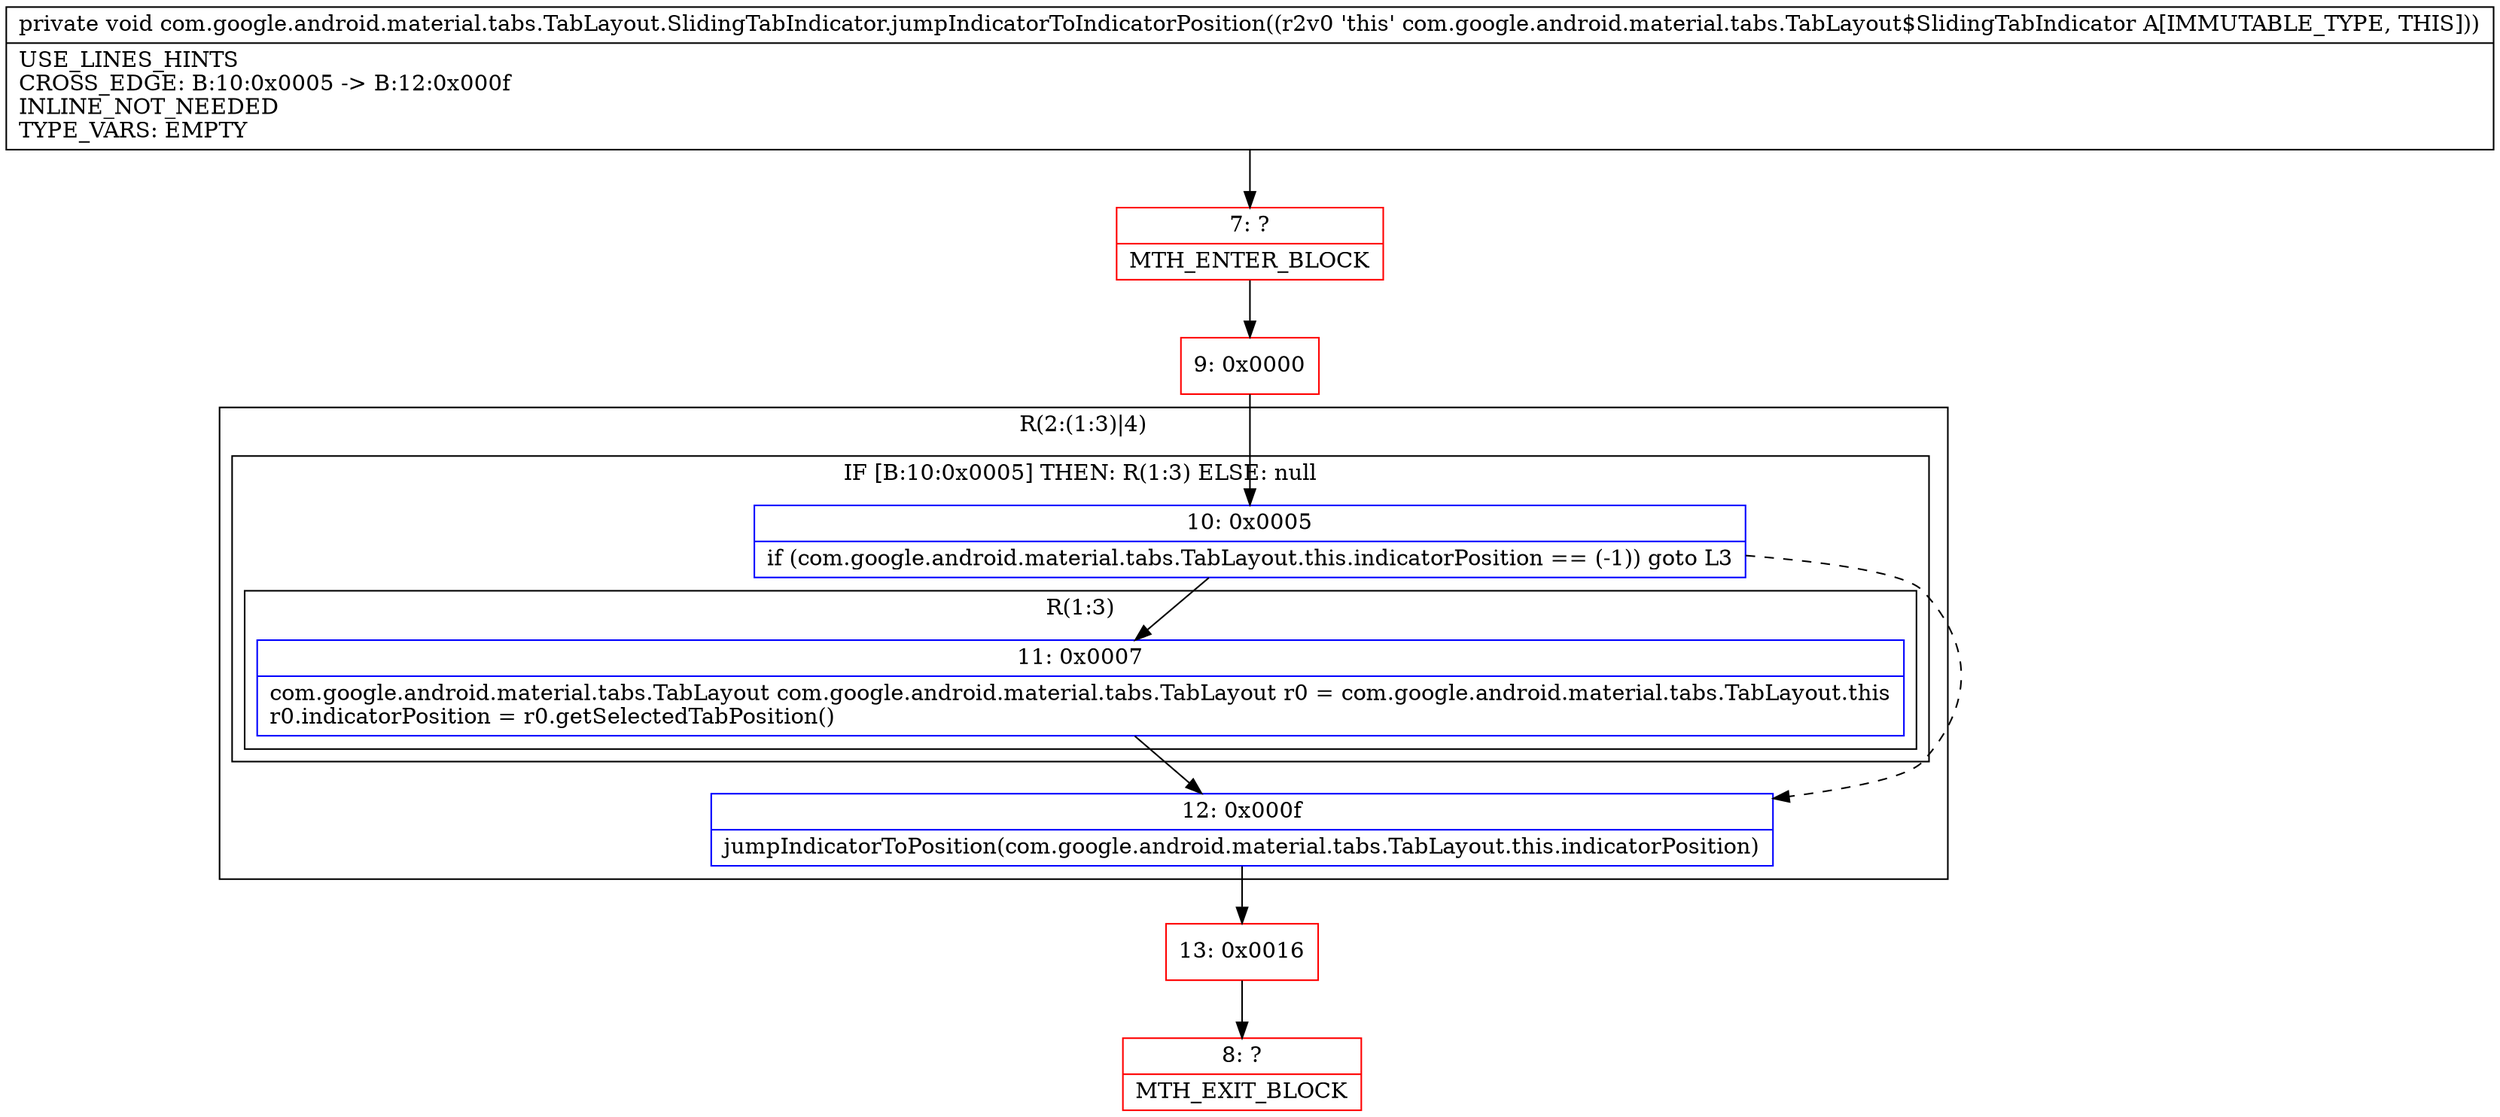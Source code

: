digraph "CFG forcom.google.android.material.tabs.TabLayout.SlidingTabIndicator.jumpIndicatorToIndicatorPosition()V" {
subgraph cluster_Region_1974276517 {
label = "R(2:(1:3)|4)";
node [shape=record,color=blue];
subgraph cluster_IfRegion_1605186828 {
label = "IF [B:10:0x0005] THEN: R(1:3) ELSE: null";
node [shape=record,color=blue];
Node_10 [shape=record,label="{10\:\ 0x0005|if (com.google.android.material.tabs.TabLayout.this.indicatorPosition == (\-1)) goto L3\l}"];
subgraph cluster_Region_177617610 {
label = "R(1:3)";
node [shape=record,color=blue];
Node_11 [shape=record,label="{11\:\ 0x0007|com.google.android.material.tabs.TabLayout com.google.android.material.tabs.TabLayout r0 = com.google.android.material.tabs.TabLayout.this\lr0.indicatorPosition = r0.getSelectedTabPosition()\l}"];
}
}
Node_12 [shape=record,label="{12\:\ 0x000f|jumpIndicatorToPosition(com.google.android.material.tabs.TabLayout.this.indicatorPosition)\l}"];
}
Node_7 [shape=record,color=red,label="{7\:\ ?|MTH_ENTER_BLOCK\l}"];
Node_9 [shape=record,color=red,label="{9\:\ 0x0000}"];
Node_13 [shape=record,color=red,label="{13\:\ 0x0016}"];
Node_8 [shape=record,color=red,label="{8\:\ ?|MTH_EXIT_BLOCK\l}"];
MethodNode[shape=record,label="{private void com.google.android.material.tabs.TabLayout.SlidingTabIndicator.jumpIndicatorToIndicatorPosition((r2v0 'this' com.google.android.material.tabs.TabLayout$SlidingTabIndicator A[IMMUTABLE_TYPE, THIS]))  | USE_LINES_HINTS\lCROSS_EDGE: B:10:0x0005 \-\> B:12:0x000f\lINLINE_NOT_NEEDED\lTYPE_VARS: EMPTY\l}"];
MethodNode -> Node_7;Node_10 -> Node_11;
Node_10 -> Node_12[style=dashed];
Node_11 -> Node_12;
Node_12 -> Node_13;
Node_7 -> Node_9;
Node_9 -> Node_10;
Node_13 -> Node_8;
}

